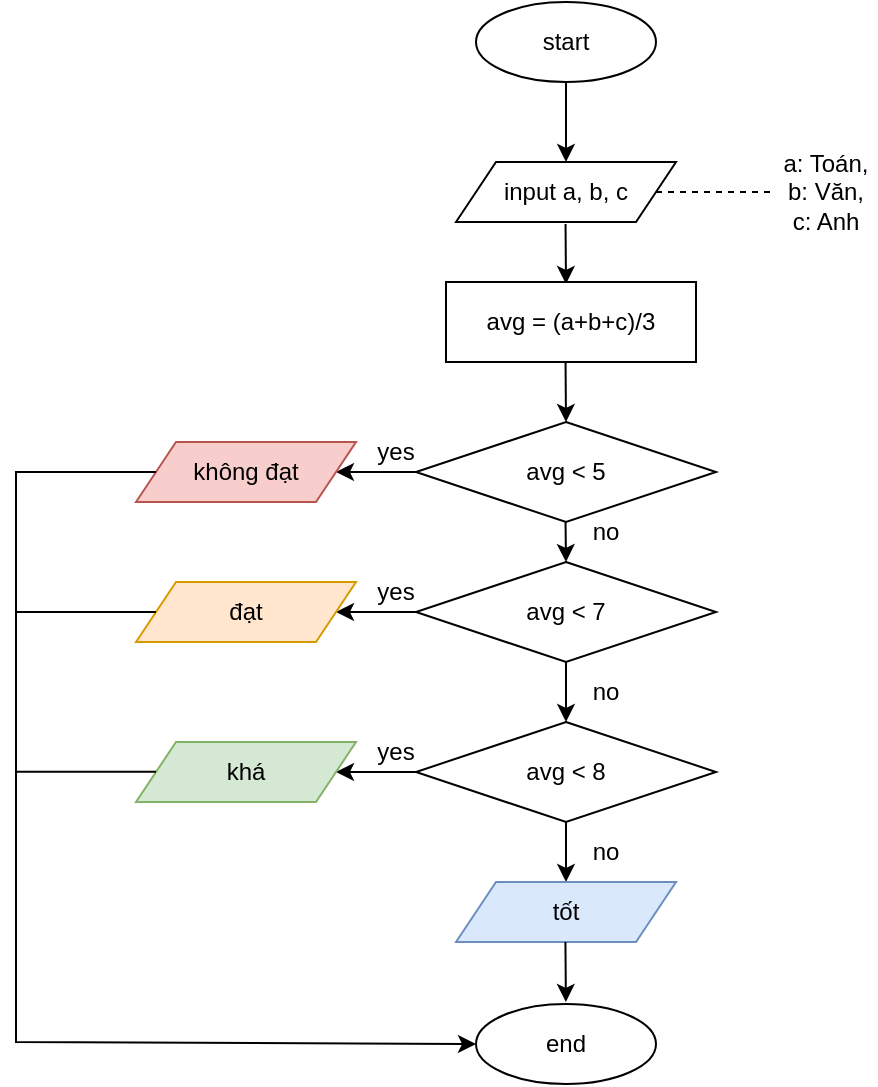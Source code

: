 <mxfile version="24.0.1" type="device">
  <diagram name="Page-1" id="a0BTX0IEbSeWD8zA3wHn">
    <mxGraphModel dx="568" dy="282" grid="1" gridSize="10" guides="1" tooltips="1" connect="1" arrows="1" fold="1" page="1" pageScale="1" pageWidth="850" pageHeight="1100" math="0" shadow="0">
      <root>
        <mxCell id="0" />
        <mxCell id="1" parent="0" />
        <mxCell id="EKZNeCMsbLXhP9lSGDTr-1" value="start" style="ellipse;whiteSpace=wrap;html=1;" parent="1" vertex="1">
          <mxGeometry x="370" y="160" width="90" height="40" as="geometry" />
        </mxCell>
        <mxCell id="EKZNeCMsbLXhP9lSGDTr-2" value="" style="endArrow=classic;html=1;rounded=0;exitX=0.5;exitY=1;exitDx=0;exitDy=0;" parent="1" source="EKZNeCMsbLXhP9lSGDTr-1" edge="1">
          <mxGeometry width="50" height="50" relative="1" as="geometry">
            <mxPoint x="400" y="290" as="sourcePoint" />
            <mxPoint x="415" y="240" as="targetPoint" />
          </mxGeometry>
        </mxCell>
        <mxCell id="EKZNeCMsbLXhP9lSGDTr-3" value="input a, b, c" style="shape=parallelogram;perimeter=parallelogramPerimeter;whiteSpace=wrap;html=1;fixedSize=1;" parent="1" vertex="1">
          <mxGeometry x="360" y="240" width="110" height="30" as="geometry" />
        </mxCell>
        <mxCell id="EKZNeCMsbLXhP9lSGDTr-6" value="avg &amp;lt; 5" style="rhombus;whiteSpace=wrap;html=1;" parent="1" vertex="1">
          <mxGeometry x="340" y="370" width="150" height="50" as="geometry" />
        </mxCell>
        <mxCell id="EKZNeCMsbLXhP9lSGDTr-7" value="" style="endArrow=classic;html=1;rounded=0;exitX=0.5;exitY=1;exitDx=0;exitDy=0;" parent="1" edge="1">
          <mxGeometry width="50" height="50" relative="1" as="geometry">
            <mxPoint x="414.77" y="271" as="sourcePoint" />
            <mxPoint x="415" y="301" as="targetPoint" />
          </mxGeometry>
        </mxCell>
        <mxCell id="WIvy9kdtAZMxJOsnij6z-19" value="end" style="ellipse;whiteSpace=wrap;html=1;" vertex="1" parent="1">
          <mxGeometry x="370" y="661" width="90" height="40" as="geometry" />
        </mxCell>
        <mxCell id="WIvy9kdtAZMxJOsnij6z-24" value="avg = (a+b+c)/3" style="rounded=0;whiteSpace=wrap;html=1;" vertex="1" parent="1">
          <mxGeometry x="355" y="300" width="125" height="40" as="geometry" />
        </mxCell>
        <mxCell id="WIvy9kdtAZMxJOsnij6z-25" value="a: Toán, b: Văn,&lt;div&gt;c: Anh&lt;/div&gt;" style="text;html=1;align=center;verticalAlign=middle;whiteSpace=wrap;rounded=0;" vertex="1" parent="1">
          <mxGeometry x="520" y="240" width="50" height="30" as="geometry" />
        </mxCell>
        <mxCell id="WIvy9kdtAZMxJOsnij6z-27" value="" style="endArrow=none;dashed=1;html=1;rounded=0;exitX=1;exitY=0.5;exitDx=0;exitDy=0;entryX=0;entryY=0.5;entryDx=0;entryDy=0;" edge="1" parent="1" source="EKZNeCMsbLXhP9lSGDTr-3" target="WIvy9kdtAZMxJOsnij6z-25">
          <mxGeometry width="50" height="50" relative="1" as="geometry">
            <mxPoint x="480" y="260" as="sourcePoint" />
            <mxPoint x="530" y="210" as="targetPoint" />
          </mxGeometry>
        </mxCell>
        <mxCell id="WIvy9kdtAZMxJOsnij6z-28" value="avg &amp;lt; 7" style="rhombus;whiteSpace=wrap;html=1;" vertex="1" parent="1">
          <mxGeometry x="340" y="440" width="150" height="50" as="geometry" />
        </mxCell>
        <mxCell id="WIvy9kdtAZMxJOsnij6z-29" value="avg &amp;lt; 8" style="rhombus;whiteSpace=wrap;html=1;" vertex="1" parent="1">
          <mxGeometry x="340" y="520" width="150" height="50" as="geometry" />
        </mxCell>
        <mxCell id="WIvy9kdtAZMxJOsnij6z-30" value="" style="endArrow=classic;html=1;rounded=0;exitX=0.5;exitY=1;exitDx=0;exitDy=0;" edge="1" parent="1">
          <mxGeometry width="50" height="50" relative="1" as="geometry">
            <mxPoint x="414.77" y="340" as="sourcePoint" />
            <mxPoint x="415" y="370" as="targetPoint" />
          </mxGeometry>
        </mxCell>
        <mxCell id="WIvy9kdtAZMxJOsnij6z-31" value="" style="endArrow=classic;html=1;rounded=0;exitX=0.5;exitY=1;exitDx=0;exitDy=0;entryX=0.5;entryY=0;entryDx=0;entryDy=0;" edge="1" parent="1" target="WIvy9kdtAZMxJOsnij6z-28">
          <mxGeometry width="50" height="50" relative="1" as="geometry">
            <mxPoint x="414.77" y="420" as="sourcePoint" />
            <mxPoint x="415" y="450" as="targetPoint" />
          </mxGeometry>
        </mxCell>
        <mxCell id="WIvy9kdtAZMxJOsnij6z-32" value="" style="endArrow=classic;html=1;rounded=0;exitX=0.5;exitY=1;exitDx=0;exitDy=0;entryX=0.5;entryY=0;entryDx=0;entryDy=0;" edge="1" parent="1" source="WIvy9kdtAZMxJOsnij6z-28" target="WIvy9kdtAZMxJOsnij6z-29">
          <mxGeometry width="50" height="50" relative="1" as="geometry">
            <mxPoint x="424.77" y="430" as="sourcePoint" />
            <mxPoint x="425" y="450" as="targetPoint" />
          </mxGeometry>
        </mxCell>
        <mxCell id="WIvy9kdtAZMxJOsnij6z-33" value="no" style="text;html=1;align=center;verticalAlign=middle;whiteSpace=wrap;rounded=0;" vertex="1" parent="1">
          <mxGeometry x="410" y="410" width="50" height="30" as="geometry" />
        </mxCell>
        <mxCell id="WIvy9kdtAZMxJOsnij6z-34" value="no" style="text;html=1;align=center;verticalAlign=middle;whiteSpace=wrap;rounded=0;" vertex="1" parent="1">
          <mxGeometry x="410" y="490" width="50" height="30" as="geometry" />
        </mxCell>
        <mxCell id="WIvy9kdtAZMxJOsnij6z-35" value="" style="endArrow=classic;html=1;rounded=0;exitX=0.5;exitY=1;exitDx=0;exitDy=0;entryX=0.5;entryY=0;entryDx=0;entryDy=0;" edge="1" parent="1">
          <mxGeometry width="50" height="50" relative="1" as="geometry">
            <mxPoint x="415" y="570" as="sourcePoint" />
            <mxPoint x="415" y="600" as="targetPoint" />
          </mxGeometry>
        </mxCell>
        <mxCell id="WIvy9kdtAZMxJOsnij6z-36" value="no" style="text;html=1;align=center;verticalAlign=middle;whiteSpace=wrap;rounded=0;" vertex="1" parent="1">
          <mxGeometry x="410" y="570" width="50" height="30" as="geometry" />
        </mxCell>
        <mxCell id="WIvy9kdtAZMxJOsnij6z-37" value="" style="endArrow=classic;html=1;rounded=0;exitX=0;exitY=0.5;exitDx=0;exitDy=0;" edge="1" parent="1" source="EKZNeCMsbLXhP9lSGDTr-6">
          <mxGeometry width="50" height="50" relative="1" as="geometry">
            <mxPoint x="370" y="500" as="sourcePoint" />
            <mxPoint x="300" y="395" as="targetPoint" />
          </mxGeometry>
        </mxCell>
        <mxCell id="WIvy9kdtAZMxJOsnij6z-38" value="không đạt" style="shape=parallelogram;perimeter=parallelogramPerimeter;whiteSpace=wrap;html=1;fixedSize=1;fillColor=#f8cecc;strokeColor=#b85450;" vertex="1" parent="1">
          <mxGeometry x="200" y="380" width="110" height="30" as="geometry" />
        </mxCell>
        <mxCell id="WIvy9kdtAZMxJOsnij6z-39" value="yes" style="text;html=1;align=center;verticalAlign=middle;whiteSpace=wrap;rounded=0;" vertex="1" parent="1">
          <mxGeometry x="305" y="370" width="50" height="30" as="geometry" />
        </mxCell>
        <mxCell id="WIvy9kdtAZMxJOsnij6z-40" value="" style="endArrow=classic;html=1;rounded=0;exitX=0;exitY=0.5;exitDx=0;exitDy=0;" edge="1" parent="1">
          <mxGeometry width="50" height="50" relative="1" as="geometry">
            <mxPoint x="340" y="465" as="sourcePoint" />
            <mxPoint x="300" y="465" as="targetPoint" />
          </mxGeometry>
        </mxCell>
        <mxCell id="WIvy9kdtAZMxJOsnij6z-41" value="đạt" style="shape=parallelogram;perimeter=parallelogramPerimeter;whiteSpace=wrap;html=1;fixedSize=1;fillColor=#ffe6cc;strokeColor=#d79b00;" vertex="1" parent="1">
          <mxGeometry x="200" y="450" width="110" height="30" as="geometry" />
        </mxCell>
        <mxCell id="WIvy9kdtAZMxJOsnij6z-42" value="yes" style="text;html=1;align=center;verticalAlign=middle;whiteSpace=wrap;rounded=0;" vertex="1" parent="1">
          <mxGeometry x="305" y="440" width="50" height="30" as="geometry" />
        </mxCell>
        <mxCell id="WIvy9kdtAZMxJOsnij6z-43" value="" style="endArrow=classic;html=1;rounded=0;exitX=0;exitY=0.5;exitDx=0;exitDy=0;" edge="1" parent="1">
          <mxGeometry width="50" height="50" relative="1" as="geometry">
            <mxPoint x="340" y="545" as="sourcePoint" />
            <mxPoint x="300" y="545" as="targetPoint" />
          </mxGeometry>
        </mxCell>
        <mxCell id="WIvy9kdtAZMxJOsnij6z-44" value="khá" style="shape=parallelogram;perimeter=parallelogramPerimeter;whiteSpace=wrap;html=1;fixedSize=1;fillColor=#d5e8d4;strokeColor=#82b366;" vertex="1" parent="1">
          <mxGeometry x="200" y="530" width="110" height="30" as="geometry" />
        </mxCell>
        <mxCell id="WIvy9kdtAZMxJOsnij6z-45" value="yes" style="text;html=1;align=center;verticalAlign=middle;whiteSpace=wrap;rounded=0;" vertex="1" parent="1">
          <mxGeometry x="305" y="520" width="50" height="30" as="geometry" />
        </mxCell>
        <mxCell id="WIvy9kdtAZMxJOsnij6z-49" value="tốt" style="shape=parallelogram;perimeter=parallelogramPerimeter;whiteSpace=wrap;html=1;fixedSize=1;fillColor=#dae8fc;strokeColor=#6c8ebf;" vertex="1" parent="1">
          <mxGeometry x="360" y="600" width="110" height="30" as="geometry" />
        </mxCell>
        <mxCell id="WIvy9kdtAZMxJOsnij6z-50" value="" style="endArrow=classic;html=1;rounded=0;exitX=0;exitY=0.5;exitDx=0;exitDy=0;entryX=0;entryY=0.5;entryDx=0;entryDy=0;" edge="1" parent="1" source="WIvy9kdtAZMxJOsnij6z-38" target="WIvy9kdtAZMxJOsnij6z-19">
          <mxGeometry width="50" height="50" relative="1" as="geometry">
            <mxPoint x="90" y="430" as="sourcePoint" />
            <mxPoint x="140" y="380" as="targetPoint" />
            <Array as="points">
              <mxPoint x="140" y="395" />
              <mxPoint x="140" y="680" />
            </Array>
          </mxGeometry>
        </mxCell>
        <mxCell id="WIvy9kdtAZMxJOsnij6z-52" value="" style="endArrow=classic;html=1;rounded=0;exitX=0.5;exitY=1;exitDx=0;exitDy=0;" edge="1" parent="1">
          <mxGeometry width="50" height="50" relative="1" as="geometry">
            <mxPoint x="414.72" y="630" as="sourcePoint" />
            <mxPoint x="414.95" y="660" as="targetPoint" />
          </mxGeometry>
        </mxCell>
        <mxCell id="WIvy9kdtAZMxJOsnij6z-53" value="" style="endArrow=none;html=1;rounded=0;entryX=0;entryY=0.5;entryDx=0;entryDy=0;" edge="1" parent="1" target="WIvy9kdtAZMxJOsnij6z-41">
          <mxGeometry width="50" height="50" relative="1" as="geometry">
            <mxPoint x="140" y="465" as="sourcePoint" />
            <mxPoint x="210" y="470" as="targetPoint" />
          </mxGeometry>
        </mxCell>
        <mxCell id="WIvy9kdtAZMxJOsnij6z-54" value="" style="endArrow=none;html=1;rounded=0;entryX=0;entryY=0.5;entryDx=0;entryDy=0;" edge="1" parent="1">
          <mxGeometry width="50" height="50" relative="1" as="geometry">
            <mxPoint x="140" y="544.87" as="sourcePoint" />
            <mxPoint x="210" y="544.87" as="targetPoint" />
          </mxGeometry>
        </mxCell>
      </root>
    </mxGraphModel>
  </diagram>
</mxfile>
